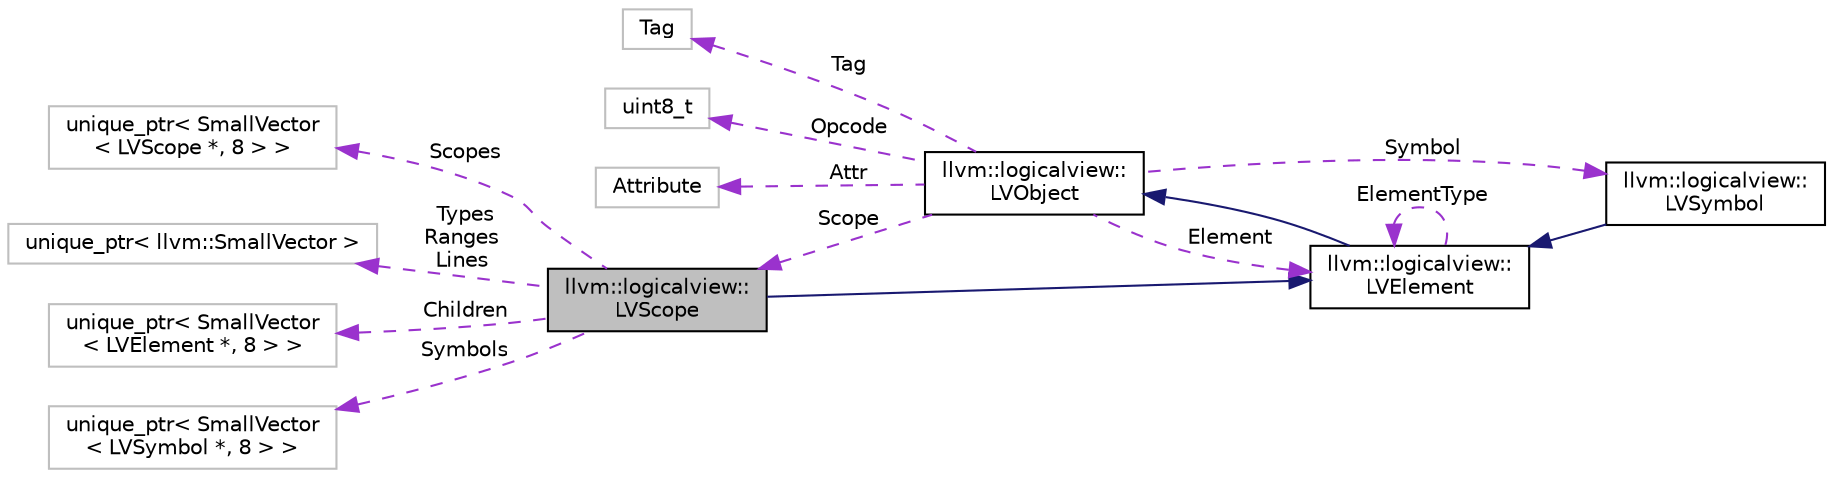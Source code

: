 digraph "llvm::logicalview::LVScope"
{
 // LATEX_PDF_SIZE
  bgcolor="transparent";
  edge [fontname="Helvetica",fontsize="10",labelfontname="Helvetica",labelfontsize="10"];
  node [fontname="Helvetica",fontsize="10",shape=record];
  rankdir="LR";
  Node1 [label="llvm::logicalview::\lLVScope",height=0.2,width=0.4,color="black", fillcolor="grey75", style="filled", fontcolor="black",tooltip=" "];
  Node2 -> Node1 [dir="back",color="midnightblue",fontsize="10",style="solid",fontname="Helvetica"];
  Node2 [label="llvm::logicalview::\lLVElement",height=0.2,width=0.4,color="black",URL="$classllvm_1_1logicalview_1_1LVElement.html",tooltip=" "];
  Node3 -> Node2 [dir="back",color="midnightblue",fontsize="10",style="solid",fontname="Helvetica"];
  Node3 [label="llvm::logicalview::\lLVObject",height=0.2,width=0.4,color="black",URL="$classllvm_1_1logicalview_1_1LVObject.html",tooltip=" "];
  Node2 -> Node3 [dir="back",color="darkorchid3",fontsize="10",style="dashed",label=" Element" ,fontname="Helvetica"];
  Node4 -> Node3 [dir="back",color="darkorchid3",fontsize="10",style="dashed",label=" Symbol" ,fontname="Helvetica"];
  Node4 [label="llvm::logicalview::\lLVSymbol",height=0.2,width=0.4,color="black",URL="$classllvm_1_1logicalview_1_1LVSymbol.html",tooltip=" "];
  Node2 -> Node4 [dir="back",color="midnightblue",fontsize="10",style="solid",fontname="Helvetica"];
  Node5 -> Node3 [dir="back",color="darkorchid3",fontsize="10",style="dashed",label=" Tag" ,fontname="Helvetica"];
  Node5 [label="Tag",height=0.2,width=0.4,color="grey75",tooltip=" "];
  Node6 -> Node3 [dir="back",color="darkorchid3",fontsize="10",style="dashed",label=" Opcode" ,fontname="Helvetica"];
  Node6 [label="uint8_t",height=0.2,width=0.4,color="grey75",tooltip=" "];
  Node1 -> Node3 [dir="back",color="darkorchid3",fontsize="10",style="dashed",label=" Scope" ,fontname="Helvetica"];
  Node7 -> Node3 [dir="back",color="darkorchid3",fontsize="10",style="dashed",label=" Attr" ,fontname="Helvetica"];
  Node7 [label="Attribute",height=0.2,width=0.4,color="grey75",tooltip=" "];
  Node2 -> Node2 [dir="back",color="darkorchid3",fontsize="10",style="dashed",label=" ElementType" ,fontname="Helvetica"];
  Node8 -> Node1 [dir="back",color="darkorchid3",fontsize="10",style="dashed",label=" Scopes" ,fontname="Helvetica"];
  Node8 [label="unique_ptr\< SmallVector\l\< LVScope *, 8 \> \>",height=0.2,width=0.4,color="grey75",tooltip=" "];
  Node9 -> Node1 [dir="back",color="darkorchid3",fontsize="10",style="dashed",label=" Types\nRanges\nLines" ,fontname="Helvetica"];
  Node9 [label="unique_ptr\< llvm::SmallVector \>",height=0.2,width=0.4,color="grey75",tooltip=" "];
  Node10 -> Node1 [dir="back",color="darkorchid3",fontsize="10",style="dashed",label=" Children" ,fontname="Helvetica"];
  Node10 [label="unique_ptr\< SmallVector\l\< LVElement *, 8 \> \>",height=0.2,width=0.4,color="grey75",tooltip=" "];
  Node11 -> Node1 [dir="back",color="darkorchid3",fontsize="10",style="dashed",label=" Symbols" ,fontname="Helvetica"];
  Node11 [label="unique_ptr\< SmallVector\l\< LVSymbol *, 8 \> \>",height=0.2,width=0.4,color="grey75",tooltip=" "];
}
